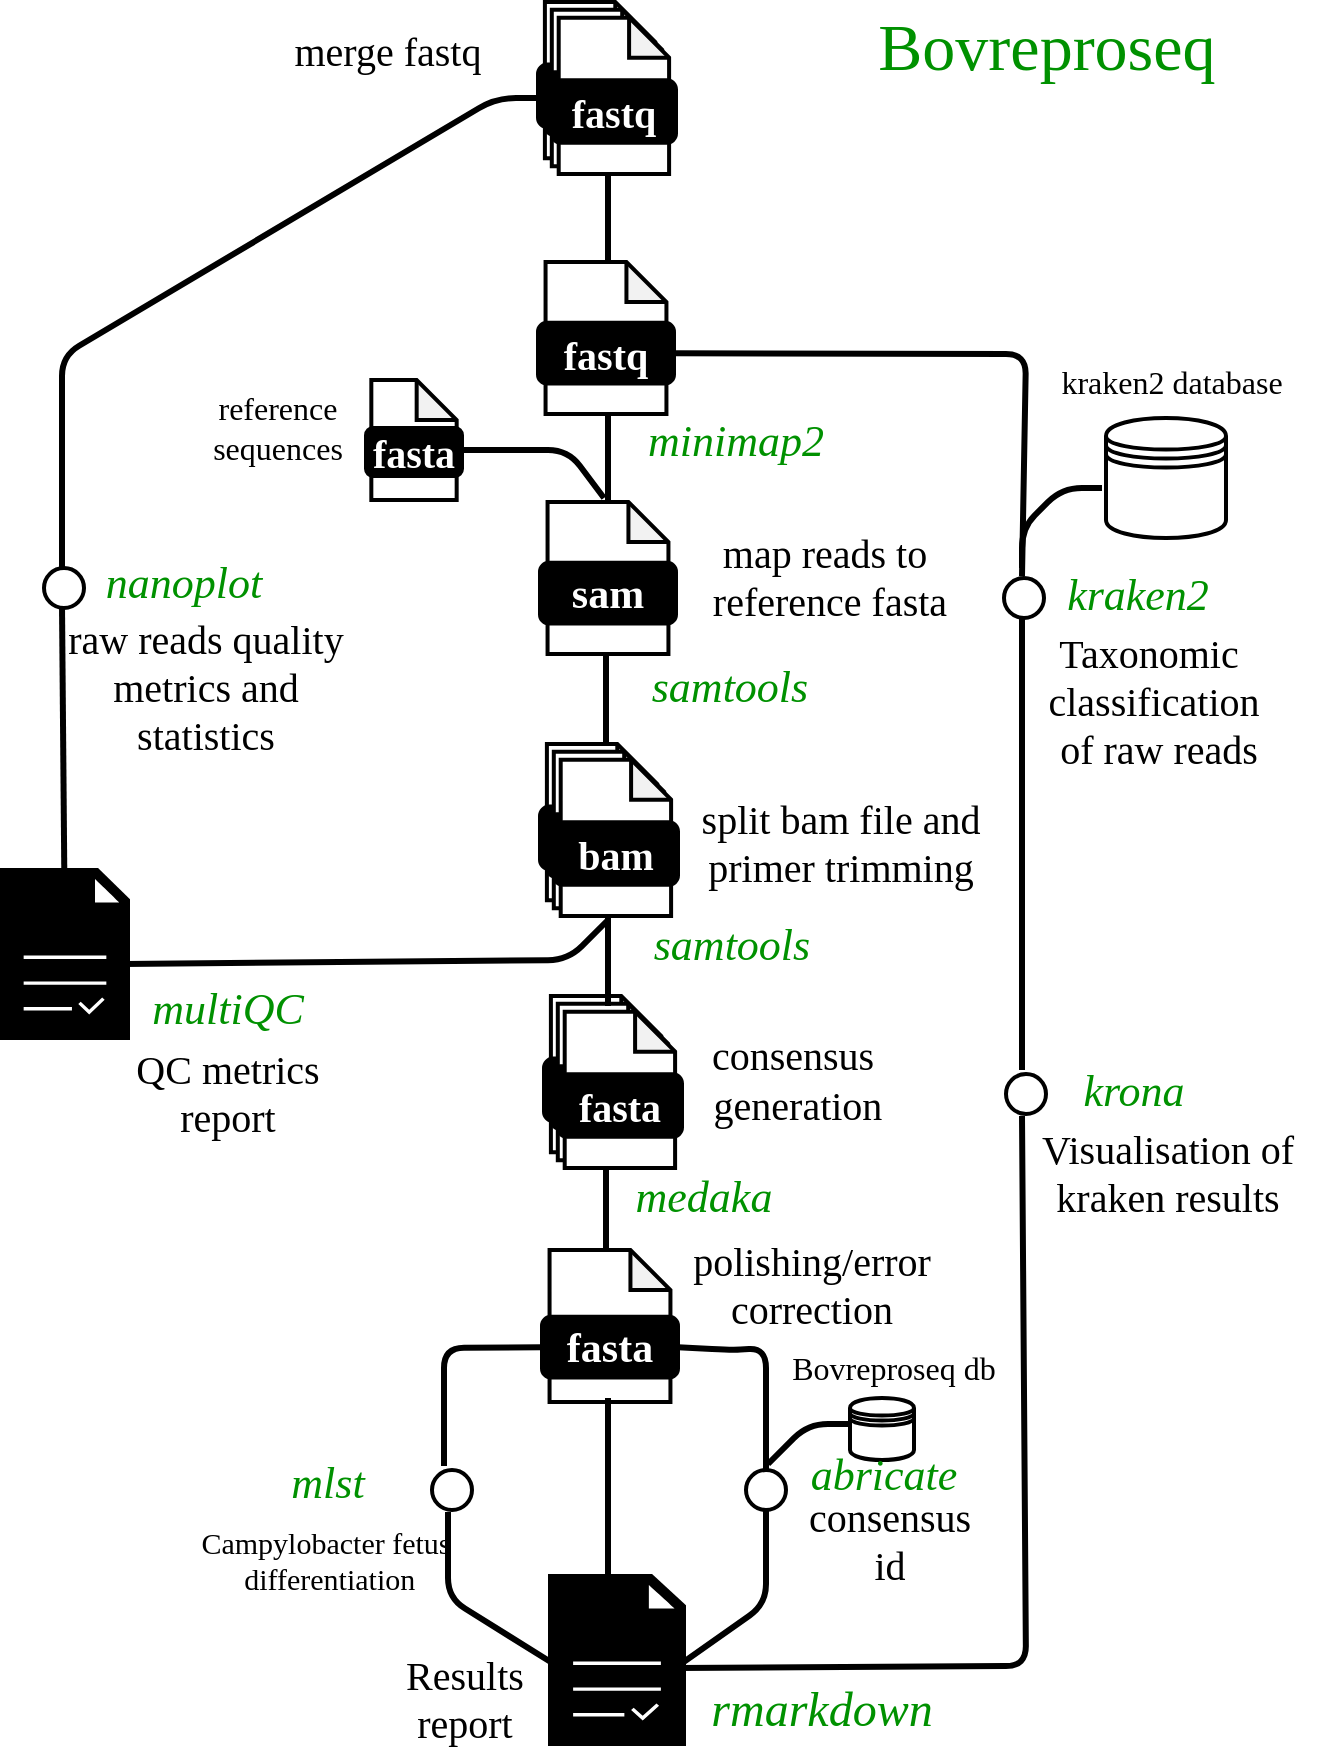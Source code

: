 <mxfile version="24.7.7">
  <diagram name="Page-1" id="CWeljcsoSy3kVek-bdHS">
    <mxGraphModel dx="1886" dy="810" grid="1" gridSize="1" guides="1" tooltips="1" connect="1" arrows="1" fold="1" page="1" pageScale="1" pageWidth="700" pageHeight="900" math="0" shadow="0">
      <root>
        <mxCell id="0" />
        <mxCell id="1" parent="0" />
        <mxCell id="8S4k-uwfxgLWVpOkR257-278" value="" style="group" vertex="1" connectable="0" parent="1">
          <mxGeometry x="302" y="16" width="69" height="86" as="geometry" />
        </mxCell>
        <mxCell id="8S4k-uwfxgLWVpOkR257-279" value="" style="shape=note;whiteSpace=wrap;html=1;backgroundOutline=1;darkOpacity=0.05;rounded=1;size=20;strokeWidth=2;" vertex="1" parent="8S4k-uwfxgLWVpOkR257-278">
          <mxGeometry x="3.45" width="55.2" height="78.182" as="geometry" />
        </mxCell>
        <mxCell id="8S4k-uwfxgLWVpOkR257-280" value="&lt;font data-font-src=&quot;https://fonts.googleapis.com/css?family=Maven+Pro&quot; face=&quot;Maven Pro&quot; color=&quot;#ffffff&quot;&gt;&lt;b&gt;&lt;font style=&quot;font-size: 20px;&quot;&gt;Fastq&lt;/font&gt;&lt;/b&gt;&lt;/font&gt;" style="rounded=1;whiteSpace=wrap;html=1;strokeWidth=2;fillColor=#000000;" vertex="1" parent="8S4k-uwfxgLWVpOkR257-278">
          <mxGeometry y="31.273" width="62.1" height="31.273" as="geometry" />
        </mxCell>
        <mxCell id="8S4k-uwfxgLWVpOkR257-281" value="" style="shape=note;whiteSpace=wrap;html=1;backgroundOutline=1;darkOpacity=0.05;rounded=1;size=20;strokeWidth=2;" vertex="1" parent="8S4k-uwfxgLWVpOkR257-278">
          <mxGeometry x="6.9" y="3.909" width="55.2" height="78.182" as="geometry" />
        </mxCell>
        <mxCell id="8S4k-uwfxgLWVpOkR257-282" value="&lt;font data-font-src=&quot;https://fonts.googleapis.com/css?family=Maven+Pro&quot; face=&quot;Maven Pro&quot; color=&quot;#ffffff&quot;&gt;&lt;b&gt;&lt;font style=&quot;font-size: 20px;&quot;&gt;Fastq&lt;/font&gt;&lt;/b&gt;&lt;/font&gt;" style="rounded=1;whiteSpace=wrap;html=1;strokeWidth=2;fillColor=#000000;" vertex="1" parent="8S4k-uwfxgLWVpOkR257-278">
          <mxGeometry x="3.45" y="35.182" width="62.1" height="31.273" as="geometry" />
        </mxCell>
        <mxCell id="8S4k-uwfxgLWVpOkR257-283" value="" style="shape=note;whiteSpace=wrap;html=1;backgroundOutline=1;darkOpacity=0.05;rounded=1;size=20;strokeWidth=2;" vertex="1" parent="8S4k-uwfxgLWVpOkR257-278">
          <mxGeometry x="10.35" y="7.818" width="55.2" height="78.182" as="geometry" />
        </mxCell>
        <mxCell id="8S4k-uwfxgLWVpOkR257-284" value="&lt;font data-font-src=&quot;https://fonts.googleapis.com/css?family=Maven+Pro&quot; face=&quot;Maven Pro&quot; color=&quot;#ffffff&quot;&gt;&lt;b&gt;&lt;font style=&quot;font-size: 20px;&quot;&gt;fastq&lt;/font&gt;&lt;/b&gt;&lt;/font&gt;" style="rounded=1;whiteSpace=wrap;html=1;strokeWidth=2;fillColor=#000000;" vertex="1" parent="8S4k-uwfxgLWVpOkR257-278">
          <mxGeometry x="6.9" y="39.091" width="62.1" height="31.273" as="geometry" />
        </mxCell>
        <mxCell id="8S4k-uwfxgLWVpOkR257-285" value="" style="group" vertex="1" connectable="0" parent="1">
          <mxGeometry x="302" y="146" width="68" height="76" as="geometry" />
        </mxCell>
        <mxCell id="8S4k-uwfxgLWVpOkR257-286" value="" style="shape=note;whiteSpace=wrap;html=1;backgroundOutline=1;darkOpacity=0.05;rounded=1;size=20;strokeWidth=2;" vertex="1" parent="8S4k-uwfxgLWVpOkR257-285">
          <mxGeometry x="3.778" width="60.444" height="76" as="geometry" />
        </mxCell>
        <mxCell id="8S4k-uwfxgLWVpOkR257-287" value="&lt;font data-font-src=&quot;https://fonts.googleapis.com/css?family=Maven+Pro&quot; face=&quot;Maven Pro&quot; color=&quot;#ffffff&quot;&gt;&lt;b&gt;&lt;font style=&quot;font-size: 20px;&quot;&gt;fastq&lt;/font&gt;&lt;/b&gt;&lt;/font&gt;" style="rounded=1;whiteSpace=wrap;html=1;strokeWidth=2;fillColor=#000000;" vertex="1" parent="8S4k-uwfxgLWVpOkR257-285">
          <mxGeometry y="30.4" width="68" height="30.4" as="geometry" />
        </mxCell>
        <mxCell id="8S4k-uwfxgLWVpOkR257-288" value="" style="group" vertex="1" connectable="0" parent="1">
          <mxGeometry x="303" y="266" width="68" height="76" as="geometry" />
        </mxCell>
        <mxCell id="8S4k-uwfxgLWVpOkR257-289" value="" style="shape=note;whiteSpace=wrap;html=1;backgroundOutline=1;darkOpacity=0.05;rounded=1;size=20;strokeWidth=2;" vertex="1" parent="8S4k-uwfxgLWVpOkR257-288">
          <mxGeometry x="3.778" width="60.444" height="76" as="geometry" />
        </mxCell>
        <mxCell id="8S4k-uwfxgLWVpOkR257-290" value="&lt;font color=&quot;#ffffff&quot; face=&quot;Maven Pro&quot;&gt;&lt;b style=&quot;font-size: 21px;&quot;&gt;sam&lt;/b&gt;&lt;/font&gt;" style="rounded=1;whiteSpace=wrap;html=1;strokeWidth=2;fillColor=#000000;" vertex="1" parent="8S4k-uwfxgLWVpOkR257-288">
          <mxGeometry y="30.4" width="68" height="30.4" as="geometry" />
        </mxCell>
        <mxCell id="8S4k-uwfxgLWVpOkR257-294" value="" style="group" vertex="1" connectable="0" parent="1">
          <mxGeometry x="303" y="387" width="69" height="86" as="geometry" />
        </mxCell>
        <mxCell id="8S4k-uwfxgLWVpOkR257-295" value="" style="shape=note;whiteSpace=wrap;html=1;backgroundOutline=1;darkOpacity=0.05;rounded=1;size=20;strokeWidth=2;" vertex="1" parent="8S4k-uwfxgLWVpOkR257-294">
          <mxGeometry x="3.45" width="55.2" height="78.182" as="geometry" />
        </mxCell>
        <mxCell id="8S4k-uwfxgLWVpOkR257-296" value="&lt;font data-font-src=&quot;https://fonts.googleapis.com/css?family=Maven+Pro&quot; face=&quot;Maven Pro&quot; color=&quot;#ffffff&quot;&gt;&lt;b&gt;&lt;font style=&quot;font-size: 20px;&quot;&gt;Fastq&lt;/font&gt;&lt;/b&gt;&lt;/font&gt;" style="rounded=1;whiteSpace=wrap;html=1;strokeWidth=2;fillColor=#000000;" vertex="1" parent="8S4k-uwfxgLWVpOkR257-294">
          <mxGeometry y="31.273" width="62.1" height="31.273" as="geometry" />
        </mxCell>
        <mxCell id="8S4k-uwfxgLWVpOkR257-297" value="" style="shape=note;whiteSpace=wrap;html=1;backgroundOutline=1;darkOpacity=0.05;rounded=1;size=20;strokeWidth=2;" vertex="1" parent="8S4k-uwfxgLWVpOkR257-294">
          <mxGeometry x="6.9" y="3.909" width="55.2" height="78.182" as="geometry" />
        </mxCell>
        <mxCell id="8S4k-uwfxgLWVpOkR257-298" value="&lt;font data-font-src=&quot;https://fonts.googleapis.com/css?family=Maven+Pro&quot; face=&quot;Maven Pro&quot; color=&quot;#ffffff&quot;&gt;&lt;b&gt;&lt;font style=&quot;font-size: 20px;&quot;&gt;Fastq&lt;/font&gt;&lt;/b&gt;&lt;/font&gt;" style="rounded=1;whiteSpace=wrap;html=1;strokeWidth=2;fillColor=#000000;" vertex="1" parent="8S4k-uwfxgLWVpOkR257-294">
          <mxGeometry x="3.45" y="35.182" width="62.1" height="31.273" as="geometry" />
        </mxCell>
        <mxCell id="8S4k-uwfxgLWVpOkR257-299" value="" style="shape=note;whiteSpace=wrap;html=1;backgroundOutline=1;darkOpacity=0.05;rounded=1;size=20;strokeWidth=2;" vertex="1" parent="8S4k-uwfxgLWVpOkR257-294">
          <mxGeometry x="10.35" y="7.818" width="55.2" height="78.182" as="geometry" />
        </mxCell>
        <mxCell id="8S4k-uwfxgLWVpOkR257-300" value="&lt;font style=&quot;font-size: 20px;&quot; data-font-src=&quot;https://fonts.googleapis.com/css?family=Maven+Pro&quot; face=&quot;Maven Pro&quot; color=&quot;#ffffff&quot;&gt;&lt;b&gt;bam&lt;/b&gt;&lt;/font&gt;" style="rounded=1;whiteSpace=wrap;html=1;strokeWidth=2;fillColor=#000000;" vertex="1" parent="8S4k-uwfxgLWVpOkR257-294">
          <mxGeometry x="6.9" y="39.091" width="62.1" height="31.273" as="geometry" />
        </mxCell>
        <mxCell id="8S4k-uwfxgLWVpOkR257-301" value="" style="group" vertex="1" connectable="0" parent="1">
          <mxGeometry x="305" y="513" width="69" height="86" as="geometry" />
        </mxCell>
        <mxCell id="8S4k-uwfxgLWVpOkR257-302" value="" style="shape=note;whiteSpace=wrap;html=1;backgroundOutline=1;darkOpacity=0.05;rounded=1;size=20;strokeWidth=2;" vertex="1" parent="8S4k-uwfxgLWVpOkR257-301">
          <mxGeometry x="3.45" width="55.2" height="78.182" as="geometry" />
        </mxCell>
        <mxCell id="8S4k-uwfxgLWVpOkR257-303" value="&lt;font data-font-src=&quot;https://fonts.googleapis.com/css?family=Maven+Pro&quot; face=&quot;Maven Pro&quot; color=&quot;#ffffff&quot;&gt;&lt;b&gt;&lt;font style=&quot;font-size: 20px;&quot;&gt;Fastq&lt;/font&gt;&lt;/b&gt;&lt;/font&gt;" style="rounded=1;whiteSpace=wrap;html=1;strokeWidth=2;fillColor=#000000;" vertex="1" parent="8S4k-uwfxgLWVpOkR257-301">
          <mxGeometry y="31.273" width="62.1" height="31.273" as="geometry" />
        </mxCell>
        <mxCell id="8S4k-uwfxgLWVpOkR257-304" value="" style="shape=note;whiteSpace=wrap;html=1;backgroundOutline=1;darkOpacity=0.05;rounded=1;size=20;strokeWidth=2;" vertex="1" parent="8S4k-uwfxgLWVpOkR257-301">
          <mxGeometry x="6.9" y="3.909" width="55.2" height="78.182" as="geometry" />
        </mxCell>
        <mxCell id="8S4k-uwfxgLWVpOkR257-305" value="&lt;font data-font-src=&quot;https://fonts.googleapis.com/css?family=Maven+Pro&quot; face=&quot;Maven Pro&quot; color=&quot;#ffffff&quot;&gt;&lt;b&gt;&lt;font style=&quot;font-size: 20px;&quot;&gt;Fastq&lt;/font&gt;&lt;/b&gt;&lt;/font&gt;" style="rounded=1;whiteSpace=wrap;html=1;strokeWidth=2;fillColor=#000000;" vertex="1" parent="8S4k-uwfxgLWVpOkR257-301">
          <mxGeometry x="3.45" y="35.182" width="62.1" height="31.273" as="geometry" />
        </mxCell>
        <mxCell id="8S4k-uwfxgLWVpOkR257-306" value="" style="shape=note;whiteSpace=wrap;html=1;backgroundOutline=1;darkOpacity=0.05;rounded=1;size=20;strokeWidth=2;" vertex="1" parent="8S4k-uwfxgLWVpOkR257-301">
          <mxGeometry x="10.35" y="7.818" width="55.2" height="78.182" as="geometry" />
        </mxCell>
        <mxCell id="8S4k-uwfxgLWVpOkR257-307" value="&lt;font style=&quot;font-size: 20px;&quot; data-font-src=&quot;https://fonts.googleapis.com/css?family=Maven+Pro&quot; face=&quot;Maven Pro&quot; color=&quot;#ffffff&quot;&gt;&lt;b&gt;fasta&lt;/b&gt;&lt;/font&gt;" style="rounded=1;whiteSpace=wrap;html=1;strokeWidth=2;fillColor=#000000;" vertex="1" parent="8S4k-uwfxgLWVpOkR257-301">
          <mxGeometry x="6.9" y="39.091" width="62.1" height="31.273" as="geometry" />
        </mxCell>
        <mxCell id="8S4k-uwfxgLWVpOkR257-308" value="" style="group" vertex="1" connectable="0" parent="1">
          <mxGeometry x="304" y="643" width="68" height="76" as="geometry" />
        </mxCell>
        <mxCell id="8S4k-uwfxgLWVpOkR257-309" value="" style="shape=note;whiteSpace=wrap;html=1;backgroundOutline=1;darkOpacity=0.05;rounded=1;size=20;strokeWidth=2;" vertex="1" parent="8S4k-uwfxgLWVpOkR257-308">
          <mxGeometry x="3.778" y="-3" width="60.444" height="76" as="geometry" />
        </mxCell>
        <mxCell id="8S4k-uwfxgLWVpOkR257-310" value="&lt;font color=&quot;#ffffff&quot; face=&quot;Maven Pro&quot;&gt;&lt;b style=&quot;font-size: 21px;&quot;&gt;fasta&lt;/b&gt;&lt;/font&gt;" style="rounded=1;whiteSpace=wrap;html=1;strokeWidth=2;fillColor=#000000;" vertex="1" parent="8S4k-uwfxgLWVpOkR257-308">
          <mxGeometry y="30.4" width="68" height="30.4" as="geometry" />
        </mxCell>
        <mxCell id="8S4k-uwfxgLWVpOkR257-312" value="" style="sketch=0;pointerEvents=1;shadow=0;dashed=0;html=1;strokeColor=none;fillColor=#000000;labelPosition=center;verticalLabelPosition=bottom;verticalAlign=top;align=center;outlineConnect=0;shape=mxgraph.veeam2.report;" vertex="1" parent="1">
          <mxGeometry x="307" y="802" width="69" height="86" as="geometry" />
        </mxCell>
        <mxCell id="8S4k-uwfxgLWVpOkR257-313" value="" style="sketch=0;pointerEvents=1;shadow=0;dashed=0;html=1;strokeColor=none;fillColor=#000000;labelPosition=center;verticalLabelPosition=bottom;verticalAlign=top;align=center;outlineConnect=0;shape=mxgraph.veeam2.report;" vertex="1" parent="1">
          <mxGeometry x="33" y="449" width="65" height="86" as="geometry" />
        </mxCell>
        <mxCell id="8S4k-uwfxgLWVpOkR257-314" value="" style="ellipse;whiteSpace=wrap;html=1;aspect=fixed;rounded=1;rotation=0;strokeWidth=2;" vertex="1" parent="1">
          <mxGeometry x="535" y="304" width="20" height="20" as="geometry" />
        </mxCell>
        <mxCell id="8S4k-uwfxgLWVpOkR257-316" value="" style="ellipse;whiteSpace=wrap;html=1;aspect=fixed;rounded=1;rotation=0;strokeWidth=2;" vertex="1" parent="1">
          <mxGeometry x="536" y="552" width="20" height="20" as="geometry" />
        </mxCell>
        <mxCell id="8S4k-uwfxgLWVpOkR257-326" value="" style="endArrow=none;html=1;rounded=1;strokeWidth=3;" edge="1" parent="1">
          <mxGeometry width="50" height="50" relative="1" as="geometry">
            <mxPoint x="337" y="103" as="sourcePoint" />
            <mxPoint x="337" y="147" as="targetPoint" />
          </mxGeometry>
        </mxCell>
        <mxCell id="8S4k-uwfxgLWVpOkR257-328" value="" style="endArrow=none;html=1;rounded=1;strokeWidth=3;" edge="1" parent="1">
          <mxGeometry width="50" height="50" relative="1" as="geometry">
            <mxPoint x="337" y="221" as="sourcePoint" />
            <mxPoint x="337" y="265" as="targetPoint" />
          </mxGeometry>
        </mxCell>
        <mxCell id="8S4k-uwfxgLWVpOkR257-329" value="" style="endArrow=none;html=1;rounded=1;strokeWidth=3;" edge="1" parent="1">
          <mxGeometry width="50" height="50" relative="1" as="geometry">
            <mxPoint x="336" y="342" as="sourcePoint" />
            <mxPoint x="336" y="386" as="targetPoint" />
          </mxGeometry>
        </mxCell>
        <mxCell id="8S4k-uwfxgLWVpOkR257-330" value="" style="endArrow=none;html=1;rounded=1;strokeWidth=3;" edge="1" parent="1">
          <mxGeometry width="50" height="50" relative="1" as="geometry">
            <mxPoint x="337" y="474" as="sourcePoint" />
            <mxPoint x="337" y="518" as="targetPoint" />
          </mxGeometry>
        </mxCell>
        <mxCell id="8S4k-uwfxgLWVpOkR257-331" value="" style="endArrow=none;html=1;rounded=1;strokeWidth=3;" edge="1" parent="1">
          <mxGeometry width="50" height="50" relative="1" as="geometry">
            <mxPoint x="336" y="599" as="sourcePoint" />
            <mxPoint x="336" y="640" as="targetPoint" />
          </mxGeometry>
        </mxCell>
        <mxCell id="8S4k-uwfxgLWVpOkR257-333" value="" style="endArrow=none;html=1;rounded=1;strokeWidth=3;" edge="1" parent="1">
          <mxGeometry width="50" height="50" relative="1" as="geometry">
            <mxPoint x="337" y="714" as="sourcePoint" />
            <mxPoint x="337" y="803" as="targetPoint" />
          </mxGeometry>
        </mxCell>
        <mxCell id="8S4k-uwfxgLWVpOkR257-336" value="" style="endArrow=none;html=1;rounded=1;strokeWidth=3;fontSize=16;exitX=0.5;exitY=0;exitDx=0;exitDy=0;entryX=1;entryY=0.5;entryDx=0;entryDy=0;" edge="1" parent="1" target="8S4k-uwfxgLWVpOkR257-287">
          <mxGeometry width="50" height="50" relative="1" as="geometry">
            <mxPoint x="544" y="303" as="sourcePoint" />
            <mxPoint x="369" y="63.0" as="targetPoint" />
            <Array as="points">
              <mxPoint x="546" y="192" />
            </Array>
          </mxGeometry>
        </mxCell>
        <mxCell id="8S4k-uwfxgLWVpOkR257-337" value="" style="endArrow=none;html=1;rounded=1;strokeWidth=3;" edge="1" parent="1">
          <mxGeometry width="50" height="50" relative="1" as="geometry">
            <mxPoint x="544" y="324" as="sourcePoint" />
            <mxPoint x="544" y="550" as="targetPoint" />
          </mxGeometry>
        </mxCell>
        <mxCell id="8S4k-uwfxgLWVpOkR257-338" value="" style="endArrow=none;html=1;rounded=1;strokeWidth=3;fontSize=16;entryX=0.942;entryY=0.547;entryDx=0;entryDy=0;entryPerimeter=0;" edge="1" parent="1" target="8S4k-uwfxgLWVpOkR257-312">
          <mxGeometry width="50" height="50" relative="1" as="geometry">
            <mxPoint x="544" y="573" as="sourcePoint" />
            <mxPoint x="377" y="845" as="targetPoint" />
            <Array as="points">
              <mxPoint x="546" y="848" />
            </Array>
          </mxGeometry>
        </mxCell>
        <mxCell id="8S4k-uwfxgLWVpOkR257-340" value="" style="shape=datastore;whiteSpace=wrap;html=1;strokeWidth=2;" vertex="1" parent="1">
          <mxGeometry x="458" y="714" width="32" height="31" as="geometry" />
        </mxCell>
        <mxCell id="8S4k-uwfxgLWVpOkR257-341" value="" style="endArrow=none;html=1;rounded=1;strokeWidth=3;" edge="1" parent="1">
          <mxGeometry width="50" height="50" relative="1" as="geometry">
            <mxPoint x="584" y="259" as="sourcePoint" />
            <mxPoint x="544" y="299" as="targetPoint" />
            <Array as="points">
              <mxPoint x="564" y="259" />
              <mxPoint x="544" y="279" />
            </Array>
          </mxGeometry>
        </mxCell>
        <mxCell id="8S4k-uwfxgLWVpOkR257-352" value="" style="group" vertex="1" connectable="0" parent="1">
          <mxGeometry x="216" y="205" width="48" height="60" as="geometry" />
        </mxCell>
        <mxCell id="8S4k-uwfxgLWVpOkR257-353" value="" style="shape=note;whiteSpace=wrap;html=1;backgroundOutline=1;darkOpacity=0.05;rounded=1;size=20;strokeWidth=2;" vertex="1" parent="8S4k-uwfxgLWVpOkR257-352">
          <mxGeometry x="2.667" width="42.667" height="60" as="geometry" />
        </mxCell>
        <mxCell id="8S4k-uwfxgLWVpOkR257-354" value="&lt;font data-font-src=&quot;https://fonts.googleapis.com/css?family=Maven+Pro&quot; face=&quot;Maven Pro&quot; color=&quot;#ffffff&quot;&gt;&lt;b&gt;&lt;font style=&quot;font-size: 20px;&quot;&gt;fasta&lt;/font&gt;&lt;/b&gt;&lt;/font&gt;" style="rounded=1;whiteSpace=wrap;html=1;strokeWidth=2;fillColor=#000000;" vertex="1" parent="8S4k-uwfxgLWVpOkR257-352">
          <mxGeometry y="24.0" width="48" height="24.0" as="geometry" />
        </mxCell>
        <mxCell id="8S4k-uwfxgLWVpOkR257-356" value="" style="endArrow=none;html=1;rounded=1;strokeWidth=3;" edge="1" parent="1">
          <mxGeometry width="50" height="50" relative="1" as="geometry">
            <mxPoint x="270" y="240" as="sourcePoint" />
            <mxPoint x="335" y="264" as="targetPoint" />
            <Array as="points">
              <mxPoint x="262" y="240" />
              <mxPoint x="317" y="240" />
            </Array>
          </mxGeometry>
        </mxCell>
        <mxCell id="8S4k-uwfxgLWVpOkR257-358" value="" style="endArrow=none;html=1;rounded=1;strokeWidth=3;fontSize=16;" edge="1" parent="1">
          <mxGeometry width="50" height="50" relative="1" as="geometry">
            <mxPoint x="301" y="64.0" as="sourcePoint" />
            <mxPoint x="64" y="300" as="targetPoint" />
            <Array as="points">
              <mxPoint x="281" y="64.0" />
              <mxPoint x="64" y="193" />
            </Array>
          </mxGeometry>
        </mxCell>
        <mxCell id="8S4k-uwfxgLWVpOkR257-360" value="" style="ellipse;whiteSpace=wrap;html=1;aspect=fixed;rounded=1;rotation=0;strokeWidth=2;" vertex="1" parent="1">
          <mxGeometry x="55" y="299" width="20" height="20" as="geometry" />
        </mxCell>
        <mxCell id="8S4k-uwfxgLWVpOkR257-363" value="" style="endArrow=none;html=1;rounded=1;strokeWidth=3;" edge="1" parent="1" target="8S4k-uwfxgLWVpOkR257-313">
          <mxGeometry width="50" height="50" relative="1" as="geometry">
            <mxPoint x="64" y="318" as="sourcePoint" />
            <mxPoint x="66" y="443" as="targetPoint" />
          </mxGeometry>
        </mxCell>
        <mxCell id="8S4k-uwfxgLWVpOkR257-365" value="" style="endArrow=none;html=1;rounded=1;strokeWidth=3;exitX=0.954;exitY=0.558;exitDx=0;exitDy=0;exitPerimeter=0;" edge="1" parent="1" source="8S4k-uwfxgLWVpOkR257-313">
          <mxGeometry width="50" height="50" relative="1" as="geometry">
            <mxPoint x="104" y="497" as="sourcePoint" />
            <mxPoint x="337" y="475" as="targetPoint" />
            <Array as="points">
              <mxPoint x="317" y="495" />
            </Array>
          </mxGeometry>
        </mxCell>
        <mxCell id="8S4k-uwfxgLWVpOkR257-366" value="&lt;div align=&quot;center&quot;&gt;&lt;font color=&quot;#009100&quot; data-font-src=&quot;https://fonts.googleapis.com/css?family=Maven+Pro&quot; face=&quot;Maven Pro&quot; style=&quot;font-size: 33px;&quot;&gt;Bovreproseq&lt;/font&gt;&lt;/div&gt;" style="text;html=1;align=center;verticalAlign=middle;whiteSpace=wrap;rounded=0;" vertex="1" parent="1">
          <mxGeometry x="433" y="24" width="247" height="30" as="geometry" />
        </mxCell>
        <mxCell id="8S4k-uwfxgLWVpOkR257-369" value="&lt;font style=&quot;font-size: 20px;&quot; data-font-src=&quot;https://fonts.googleapis.com/css?family=Maven+Pro&quot; face=&quot;Maven Pro&quot;&gt;merge fastq&lt;/font&gt;" style="text;html=1;align=center;verticalAlign=middle;whiteSpace=wrap;rounded=0;" vertex="1" parent="1">
          <mxGeometry x="154" y="25" width="146" height="30" as="geometry" />
        </mxCell>
        <mxCell id="8S4k-uwfxgLWVpOkR257-371" value="&lt;font color=&quot;#009100&quot;&gt;&lt;i&gt;&lt;font data-font-src=&quot;https://fonts.googleapis.com/css?family=Maven+Pro&quot; face=&quot;Maven Pro&quot; style=&quot;font-size: 22px;&quot;&gt;minimap2&lt;/font&gt;&lt;/i&gt;&lt;/font&gt;" style="text;html=1;align=center;verticalAlign=middle;whiteSpace=wrap;rounded=0;" vertex="1" parent="1">
          <mxGeometry x="328" y="221" width="146" height="30" as="geometry" />
        </mxCell>
        <mxCell id="8S4k-uwfxgLWVpOkR257-373" value="&lt;font color=&quot;#009100&quot; data-font-src=&quot;https://fonts.googleapis.com/css?family=Maven+Pro&quot; face=&quot;Maven Pro&quot;&gt;&lt;i&gt;&lt;font style=&quot;font-size: 22px;&quot;&gt;samtools&lt;/font&gt;&lt;/i&gt;&lt;/font&gt;" style="text;html=1;align=center;verticalAlign=middle;whiteSpace=wrap;rounded=0;" vertex="1" parent="1">
          <mxGeometry x="325" y="344" width="146" height="30" as="geometry" />
        </mxCell>
        <mxCell id="8S4k-uwfxgLWVpOkR257-374" value="&lt;font color=&quot;#009100&quot;&gt;&lt;i&gt;&lt;font data-font-src=&quot;https://fonts.googleapis.com/css?family=Maven+Pro&quot; face=&quot;Maven Pro&quot; style=&quot;font-size: 22px;&quot;&gt;medaka&lt;/font&gt;&lt;/i&gt;&lt;/font&gt;" style="text;html=1;align=center;verticalAlign=middle;whiteSpace=wrap;rounded=0;" vertex="1" parent="1">
          <mxGeometry x="312" y="599" width="146" height="30" as="geometry" />
        </mxCell>
        <mxCell id="8S4k-uwfxgLWVpOkR257-385" value="" style="ellipse;whiteSpace=wrap;html=1;aspect=fixed;rounded=1;rotation=0;strokeWidth=2;" vertex="1" parent="1">
          <mxGeometry x="249" y="750" width="20" height="20" as="geometry" />
        </mxCell>
        <mxCell id="8S4k-uwfxgLWVpOkR257-398" value="" style="ellipse;whiteSpace=wrap;html=1;aspect=fixed;rounded=1;rotation=0;strokeWidth=2;" vertex="1" parent="1">
          <mxGeometry x="406" y="750" width="20" height="20" as="geometry" />
        </mxCell>
        <mxCell id="8S4k-uwfxgLWVpOkR257-405" value="" style="endArrow=none;html=1;rounded=1;strokeWidth=3;fontSize=16;exitX=0;exitY=0.5;exitDx=0;exitDy=0;" edge="1" parent="1" source="8S4k-uwfxgLWVpOkR257-310">
          <mxGeometry width="50" height="50" relative="1" as="geometry">
            <mxPoint x="277" y="728.0" as="sourcePoint" />
            <mxPoint x="255" y="748" as="targetPoint" />
            <Array as="points">
              <mxPoint x="255" y="689" />
            </Array>
          </mxGeometry>
        </mxCell>
        <mxCell id="8S4k-uwfxgLWVpOkR257-406" value="" style="endArrow=none;html=1;rounded=1;strokeWidth=3;fontSize=16;exitX=0.5;exitY=0;exitDx=0;exitDy=0;entryX=1;entryY=0.5;entryDx=0;entryDy=0;" edge="1" parent="1" source="8S4k-uwfxgLWVpOkR257-398" target="8S4k-uwfxgLWVpOkR257-310">
          <mxGeometry width="50" height="50" relative="1" as="geometry">
            <mxPoint x="430" y="745" as="sourcePoint" />
            <mxPoint x="375" y="690.0" as="targetPoint" />
            <Array as="points">
              <mxPoint x="416" y="689" />
              <mxPoint x="399" y="690" />
            </Array>
          </mxGeometry>
        </mxCell>
        <mxCell id="8S4k-uwfxgLWVpOkR257-409" value="" style="endArrow=none;html=1;rounded=1;strokeWidth=3;fontSize=16;entryX=0.942;entryY=0.535;entryDx=0;entryDy=0;entryPerimeter=0;" edge="1" parent="1" target="8S4k-uwfxgLWVpOkR257-312">
          <mxGeometry width="50" height="50" relative="1" as="geometry">
            <mxPoint x="416" y="770" as="sourcePoint" />
            <mxPoint x="379" y="844" as="targetPoint" />
            <Array as="points">
              <mxPoint x="416" y="817" />
            </Array>
          </mxGeometry>
        </mxCell>
        <mxCell id="8S4k-uwfxgLWVpOkR257-410" value="" style="endArrow=none;html=1;rounded=1;strokeWidth=3;fontSize=16;entryX=0.043;entryY=0.523;entryDx=0;entryDy=0;entryPerimeter=0;" edge="1" parent="1" target="8S4k-uwfxgLWVpOkR257-312">
          <mxGeometry width="50" height="50" relative="1" as="geometry">
            <mxPoint x="257" y="771" as="sourcePoint" />
            <mxPoint x="313" y="848" as="targetPoint" />
            <Array as="points">
              <mxPoint x="257" y="814" />
            </Array>
          </mxGeometry>
        </mxCell>
        <mxCell id="8S4k-uwfxgLWVpOkR257-411" value="&lt;div style=&quot;font-size: 24px;&quot;&gt;&lt;font color=&quot;#009100&quot; data-font-src=&quot;https://fonts.googleapis.com/css?family=Maven+Pro&quot; face=&quot;Maven Pro&quot; style=&quot;font-size: 24px;&quot;&gt;&lt;i&gt;rmarkdown&lt;br&gt;&lt;/i&gt;&lt;/font&gt;&lt;/div&gt;" style="text;html=1;align=center;verticalAlign=middle;whiteSpace=wrap;rounded=0;" vertex="1" parent="1">
          <mxGeometry x="337" y="855" width="214" height="30" as="geometry" />
        </mxCell>
        <mxCell id="8S4k-uwfxgLWVpOkR257-412" value="&lt;div style=&quot;font-size: 22px;&quot;&gt;&lt;font color=&quot;#009100&quot; data-font-src=&quot;https://fonts.googleapis.com/css?family=Maven+Pro&quot; face=&quot;Maven Pro&quot; style=&quot;font-size: 22px;&quot;&gt;&lt;i&gt;multiQC &lt;br&gt;&lt;/i&gt;&lt;/font&gt;&lt;/div&gt;" style="text;html=1;align=center;verticalAlign=middle;whiteSpace=wrap;rounded=0;" vertex="1" parent="1">
          <mxGeometry x="73" y="504" width="148" height="31" as="geometry" />
        </mxCell>
        <mxCell id="8S4k-uwfxgLWVpOkR257-416" value="&lt;font color=&quot;#009100&quot; data-font-src=&quot;https://fonts.googleapis.com/css?family=Maven+Pro&quot; face=&quot;Maven Pro&quot;&gt;&lt;i&gt;&lt;font style=&quot;font-size: 22px;&quot;&gt;nanoplot&lt;/font&gt;&lt;/i&gt;&lt;/font&gt;" style="text;html=1;align=center;verticalAlign=middle;whiteSpace=wrap;rounded=0;" vertex="1" parent="1">
          <mxGeometry x="95" y="292" width="60" height="30" as="geometry" />
        </mxCell>
        <UserObject label="&lt;div align=&quot;center&quot;&gt;&lt;font data-font-src=&quot;https://fonts.googleapis.com/css?family=Maven+Pro&quot; face=&quot;Maven Pro&quot; style=&quot;font-size: 20px;&quot;&gt;&lt;font data-font-src=&quot;https://fonts.googleapis.com/css?family=Maven+Pro&quot;&gt;map&lt;/font&gt; reads to&amp;nbsp;&lt;/font&gt;&lt;/div&gt;&lt;div align=&quot;center&quot;&gt;&lt;font data-font-src=&quot;https://fonts.googleapis.com/css?family=Maven+Pro&quot; face=&quot;Maven Pro&quot; style=&quot;font-size: 20px;&quot;&gt;reference &lt;/font&gt;&lt;font data-font-src=&quot;https://fonts.googleapis.com/css?family=Maven+Pro&quot; face=&quot;Maven Pro&quot; style=&quot;font-size: 20px;&quot;&gt;fasta&lt;/font&gt;&lt;/div&gt;&lt;div align=&quot;center&quot;&gt;&lt;font face=&quot;Dv3AtovFAX-o-Yec6wsw&quot; size=&quot;3&quot;&gt;&lt;br&gt;&lt;/font&gt;&lt;/div&gt;" link="&lt;font style=&quot;font-size: 20px;&quot;&gt;&lt;br&gt;&lt;font data-font-src=&quot;https://fonts.googleapis.com/css?family=Maven+Pro&quot;&gt;map&lt;/font&gt; reads to reference &lt;/font&gt;&lt;div&gt;&lt;font size=&quot;3&quot;&gt;&lt;br&gt;&lt;/font&gt;&lt;/div&gt;" id="8S4k-uwfxgLWVpOkR257-419">
          <mxCell style="text;whiteSpace=wrap;html=1;align=center;" vertex="1" parent="1">
            <mxGeometry x="374" y="273" width="148" height="35" as="geometry" />
          </mxCell>
        </UserObject>
        <mxCell id="8S4k-uwfxgLWVpOkR257-422" value="&lt;div align=&quot;center&quot;&gt;&lt;font data-font-src=&quot;https://fonts.googleapis.com/css?family=Maven+Pro&quot; face=&quot;Maven Pro&quot; style=&quot;font-size: 20px;&quot;&gt;split bam file and primer trimming&lt;/font&gt;&lt;/div&gt;" style="text;whiteSpace=wrap;html=1;align=center;" vertex="1" parent="1">
          <mxGeometry x="364" y="406" width="179" height="38" as="geometry" />
        </mxCell>
        <mxCell id="8S4k-uwfxgLWVpOkR257-425" value="&lt;font color=&quot;#009100&quot; data-font-src=&quot;https://fonts.googleapis.com/css?family=Maven+Pro&quot; face=&quot;Maven Pro&quot;&gt;&lt;i&gt;&lt;font style=&quot;font-size: 22px;&quot;&gt;samtools&lt;/font&gt;&lt;/i&gt;&lt;/font&gt;" style="text;html=1;align=center;verticalAlign=middle;whiteSpace=wrap;rounded=0;" vertex="1" parent="1">
          <mxGeometry x="326" y="473" width="146" height="30" as="geometry" />
        </mxCell>
        <mxCell id="8S4k-uwfxgLWVpOkR257-426" value="&lt;div&gt;&lt;font style=&quot;font-size: 20px;&quot;&gt;consensus&amp;nbsp;&lt;/font&gt;&lt;/div&gt;&lt;div&gt;&lt;font style=&quot;font-size: 20px;&quot;&gt;generation&lt;/font&gt;&lt;/div&gt;" style="text;html=1;align=center;verticalAlign=middle;whiteSpace=wrap;rounded=0;fontSize=18;fontFamily=Maven Pro;fontSource=https%3A%2F%2Ffonts.googleapis.com%2Fcss%3Ffamily%3DMaven%2BPro;" vertex="1" parent="1">
          <mxGeometry x="358" y="540" width="148" height="30" as="geometry" />
        </mxCell>
        <mxCell id="8S4k-uwfxgLWVpOkR257-427" value="&lt;div&gt;&lt;font style=&quot;font-size: 20px;&quot;&gt;polishing/error correction&lt;br&gt;&lt;/font&gt;&lt;/div&gt;" style="text;html=1;align=center;verticalAlign=middle;whiteSpace=wrap;rounded=0;fontSize=20;fontFamily=Maven Pro;fontSource=https%3A%2F%2Ffonts.googleapis.com%2Fcss%3Ffamily%3DMaven%2BPro;" vertex="1" parent="1">
          <mxGeometry x="339" y="638" width="200" height="37.5" as="geometry" />
        </mxCell>
        <mxCell id="8S4k-uwfxgLWVpOkR257-429" value="&lt;div&gt;&lt;font color=&quot;#009100&quot; data-font-src=&quot;https://fonts.googleapis.com/css?family=Maven+Pro&quot; face=&quot;Maven Pro&quot; style=&quot;font-size: 22px;&quot;&gt;&lt;i&gt;mlst&lt;/i&gt;&lt;/font&gt;&lt;/div&gt;" style="text;html=1;align=center;verticalAlign=middle;whiteSpace=wrap;rounded=0;" vertex="1" parent="1">
          <mxGeometry x="124" y="742" width="146" height="30" as="geometry" />
        </mxCell>
        <mxCell id="8S4k-uwfxgLWVpOkR257-430" value="&lt;div&gt;&lt;font color=&quot;#009100&quot;&gt;&lt;i&gt;&lt;font data-font-src=&quot;https://fonts.googleapis.com/css?family=Maven+Pro&quot; face=&quot;Maven Pro&quot; style=&quot;font-size: 22px;&quot;&gt;abricate&lt;/font&gt;&lt;/i&gt;&lt;/font&gt;&lt;/div&gt;" style="text;html=1;align=center;verticalAlign=middle;whiteSpace=wrap;rounded=0;" vertex="1" parent="1">
          <mxGeometry x="402" y="738" width="146" height="30" as="geometry" />
        </mxCell>
        <mxCell id="8S4k-uwfxgLWVpOkR257-431" value="&lt;div&gt;&lt;font style=&quot;font-size: 20px;&quot;&gt;consensus&lt;/font&gt;&lt;/div&gt;&lt;div&gt;&lt;font style=&quot;font-size: 20px;&quot;&gt;id&lt;br&gt;&lt;/font&gt;&lt;/div&gt;" style="text;html=1;align=center;verticalAlign=middle;whiteSpace=wrap;rounded=0;fontSize=20;fontFamily=Maven Pro;fontSource=https%3A%2F%2Ffonts.googleapis.com%2Fcss%3Ffamily%3DMaven%2BPro;" vertex="1" parent="1">
          <mxGeometry x="406" y="766" width="144" height="37.5" as="geometry" />
        </mxCell>
        <mxCell id="8S4k-uwfxgLWVpOkR257-432" value="&lt;div style=&quot;font-size: 15px;&quot;&gt;&lt;font style=&quot;font-size: 15px;&quot;&gt;Campylobacter fetus&lt;/font&gt;&lt;/div&gt;&lt;div style=&quot;font-size: 15px;&quot;&gt;&lt;font style=&quot;font-size: 15px;&quot;&gt;&amp;nbsp;differentiation&lt;br&gt;&lt;/font&gt;&lt;/div&gt;" style="text;html=1;align=center;verticalAlign=middle;whiteSpace=wrap;rounded=0;fontSize=20;fontFamily=Maven Pro;fontSource=https%3A%2F%2Ffonts.googleapis.com%2Fcss%3Ffamily%3DMaven%2BPro;" vertex="1" parent="1">
          <mxGeometry x="129" y="776" width="134" height="37.5" as="geometry" />
        </mxCell>
        <mxCell id="8S4k-uwfxgLWVpOkR257-434" value="&lt;font color=&quot;#009100&quot; data-font-src=&quot;https://fonts.googleapis.com/css?family=Maven+Pro&quot; face=&quot;Maven Pro&quot; style=&quot;font-size: 22px;&quot;&gt;&lt;i&gt;kraken2&lt;/i&gt;&lt;/font&gt;" style="text;html=1;align=center;verticalAlign=middle;whiteSpace=wrap;rounded=0;" vertex="1" parent="1">
          <mxGeometry x="529" y="298" width="146" height="30" as="geometry" />
        </mxCell>
        <mxCell id="8S4k-uwfxgLWVpOkR257-435" value="&lt;font data-font-src=&quot;https://fonts.googleapis.com/css?family=Maven+Pro&quot; face=&quot;Maven Pro&quot; style=&quot;font-size: 16px;&quot;&gt;kraken2 database&lt;/font&gt;" style="text;html=1;align=center;verticalAlign=middle;whiteSpace=wrap;rounded=0;" vertex="1" parent="1">
          <mxGeometry x="546" y="191" width="146" height="30" as="geometry" />
        </mxCell>
        <mxCell id="8S4k-uwfxgLWVpOkR257-436" value="&lt;div align=&quot;center&quot; style=&quot;font-size: 20px;&quot;&gt;&lt;font data-font-src=&quot;https://fonts.googleapis.com/css?family=Maven+Pro&quot; face=&quot;Maven Pro&quot; style=&quot;font-size: 20px;&quot;&gt;Taxonomic&amp;nbsp;&lt;/font&gt;&lt;/div&gt;&lt;div align=&quot;center&quot; style=&quot;font-size: 20px;&quot;&gt;&lt;font data-font-src=&quot;https://fonts.googleapis.com/css?family=Maven+Pro&quot; face=&quot;Maven Pro&quot; style=&quot;font-size: 20px;&quot;&gt;classification&lt;/font&gt;&lt;/div&gt;&lt;div align=&quot;center&quot; style=&quot;font-size: 20px;&quot;&gt;&lt;font face=&quot;U8WNCfA8iHJSUzSFjTrv&quot; style=&quot;font-size: 20px;&quot;&gt;&amp;nbsp;&lt;/font&gt;&lt;font data-font-src=&quot;https://fonts.googleapis.com/css?family=Maven+Pro&quot; face=&quot;Maven Pro&quot; style=&quot;font-size: 20px;&quot;&gt;of &lt;/font&gt;&lt;font data-font-src=&quot;https://fonts.googleapis.com/css?family=Maven+Pro&quot; face=&quot;Maven Pro&quot; style=&quot;font-size: 20px;&quot;&gt;raw &lt;/font&gt;&lt;font data-font-src=&quot;https://fonts.googleapis.com/css?family=Maven+Pro&quot; face=&quot;Maven Pro&quot; style=&quot;font-size: 20px;&quot;&gt;reads&lt;/font&gt;&lt;/div&gt;" style="text;html=1;align=center;verticalAlign=middle;whiteSpace=wrap;rounded=0;" vertex="1" parent="1">
          <mxGeometry x="542" y="350" width="136" height="30" as="geometry" />
        </mxCell>
        <mxCell id="8S4k-uwfxgLWVpOkR257-437" value="&lt;font color=&quot;#009100&quot;&gt;&lt;i&gt;&lt;font data-font-src=&quot;https://fonts.googleapis.com/css?family=Maven+Pro&quot; face=&quot;Maven Pro&quot; style=&quot;font-size: 22px;&quot;&gt;krona&lt;/font&gt;&lt;/i&gt;&lt;/font&gt;" style="text;html=1;align=center;verticalAlign=middle;whiteSpace=wrap;rounded=0;" vertex="1" parent="1">
          <mxGeometry x="527" y="546" width="146" height="30" as="geometry" />
        </mxCell>
        <mxCell id="8S4k-uwfxgLWVpOkR257-438" value="&lt;div align=&quot;center&quot; style=&quot;font-size: 20px;&quot;&gt;&lt;font data-font-src=&quot;https://fonts.googleapis.com/css?family=Maven+Pro&quot; face=&quot;Maven Pro&quot; style=&quot;font-size: 20px;&quot;&gt;Visualisation of kraken results&lt;/font&gt;&lt;/div&gt;" style="text;html=1;align=center;verticalAlign=middle;whiteSpace=wrap;rounded=0;" vertex="1" parent="1">
          <mxGeometry x="540" y="582" width="154" height="38" as="geometry" />
        </mxCell>
        <mxCell id="8S4k-uwfxgLWVpOkR257-439" value="&lt;div align=&quot;center&quot;&gt;&lt;font data-font-src=&quot;https://fonts.googleapis.com/css?family=Maven+Pro&quot; face=&quot;Maven Pro&quot; style=&quot;font-size: 20px;&quot;&gt;raw reads quality metrics and statistics&lt;/font&gt;&lt;/div&gt;" style="text;whiteSpace=wrap;html=1;align=center;" vertex="1" parent="1">
          <mxGeometry x="64" y="316" width="144" height="38" as="geometry" />
        </mxCell>
        <mxCell id="8S4k-uwfxgLWVpOkR257-440" value="&lt;div align=&quot;center&quot;&gt;&lt;font data-font-src=&quot;https://fonts.googleapis.com/css?family=Maven+Pro&quot; face=&quot;Maven Pro&quot; style=&quot;font-size: 20px;&quot;&gt;QC metrics report&lt;/font&gt;&lt;/div&gt;" style="text;whiteSpace=wrap;html=1;align=center;" vertex="1" parent="1">
          <mxGeometry x="74" y="531" width="146" height="38" as="geometry" />
        </mxCell>
        <mxCell id="8S4k-uwfxgLWVpOkR257-443" style="edgeStyle=orthogonalEdgeStyle;rounded=0;orthogonalLoop=1;jettySize=auto;html=1;exitX=0.5;exitY=1;exitDx=0;exitDy=0;" edge="1" parent="1" source="8S4k-uwfxgLWVpOkR257-440" target="8S4k-uwfxgLWVpOkR257-440">
          <mxGeometry relative="1" as="geometry" />
        </mxCell>
        <mxCell id="8S4k-uwfxgLWVpOkR257-444" value="" style="shape=datastore;whiteSpace=wrap;html=1;strokeWidth=2;" vertex="1" parent="1">
          <mxGeometry x="586" y="224" width="60" height="60" as="geometry" />
        </mxCell>
        <mxCell id="8S4k-uwfxgLWVpOkR257-447" value="&lt;font data-font-src=&quot;https://fonts.googleapis.com/css?family=Maven+Pro&quot; face=&quot;Maven Pro&quot; style=&quot;font-size: 16px;&quot;&gt;Bovreproseq db&lt;/font&gt;" style="text;html=1;align=center;verticalAlign=middle;whiteSpace=wrap;rounded=0;" vertex="1" parent="1">
          <mxGeometry x="407" y="684" width="146" height="30" as="geometry" />
        </mxCell>
        <mxCell id="8S4k-uwfxgLWVpOkR257-452" value="" style="endArrow=none;html=1;rounded=1;strokeWidth=3;" edge="1" parent="1">
          <mxGeometry width="50" height="50" relative="1" as="geometry">
            <mxPoint x="457" y="727" as="sourcePoint" />
            <mxPoint x="417" y="747" as="targetPoint" />
            <Array as="points">
              <mxPoint x="437" y="727" />
            </Array>
          </mxGeometry>
        </mxCell>
        <mxCell id="8S4k-uwfxgLWVpOkR257-457" value="&lt;div&gt;&lt;font data-font-src=&quot;https://fonts.googleapis.com/css?family=Maven+Pro&quot; face=&quot;Maven Pro&quot; style=&quot;font-size: 16px;&quot;&gt;reference&lt;/font&gt;&lt;/div&gt;&lt;div&gt;&lt;font data-font-src=&quot;https://fonts.googleapis.com/css?family=Maven+Pro&quot; face=&quot;Maven Pro&quot; style=&quot;font-size: 16px;&quot;&gt;sequences&lt;br&gt;&lt;/font&gt;&lt;/div&gt;" style="text;html=1;align=center;verticalAlign=middle;whiteSpace=wrap;rounded=0;" vertex="1" parent="1">
          <mxGeometry x="99" y="214" width="146" height="30" as="geometry" />
        </mxCell>
        <mxCell id="8S4k-uwfxgLWVpOkR257-458" value="&lt;div&gt;&lt;font style=&quot;font-size: 20px;&quot;&gt;Results&lt;/font&gt;&lt;/div&gt;&lt;div&gt;&lt;font style=&quot;font-size: 20px;&quot;&gt;report&lt;br&gt;&lt;/font&gt;&lt;/div&gt;" style="text;html=1;align=center;verticalAlign=middle;whiteSpace=wrap;rounded=0;fontSize=20;fontFamily=Maven Pro;fontSource=https%3A%2F%2Ffonts.googleapis.com%2Fcss%3Ffamily%3DMaven%2BPro;" vertex="1" parent="1">
          <mxGeometry x="213" y="845" width="105" height="37.5" as="geometry" />
        </mxCell>
      </root>
    </mxGraphModel>
  </diagram>
</mxfile>
